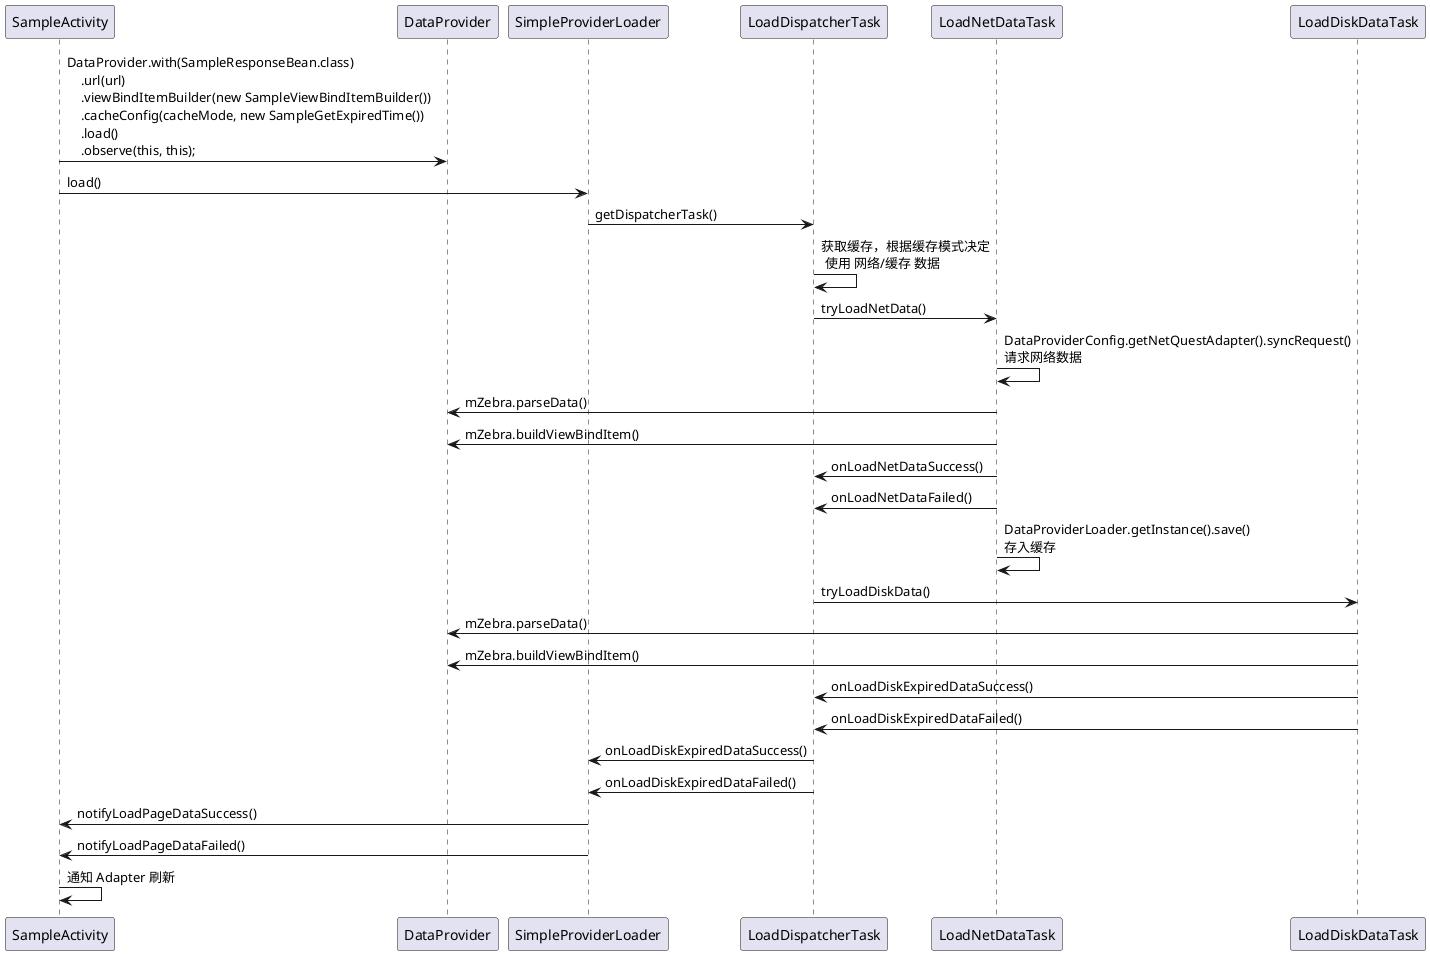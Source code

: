 @startuml
'Alice -> Bob: Authentication Request
'Bob --> Alice: Authentication Response
'
'Alice -> Bob: Another authentication Request
'Alice <-- Bob: another authentication Response

'SampleActivity -> DataProviderLoader: load(BaseDataProvider)

SampleActivity -> DataProvider: DataProvider.with(SampleResponseBean.class)\n    .url(url)\n    .viewBindItemBuilder(new SampleViewBindItemBuilder())\n    .cacheConfig(cacheMode, new SampleGetExpiredTime())\n    .load()\n    .observe(this, this);

SampleActivity -> SimpleProviderLoader : load()

SimpleProviderLoader -> LoadDispatcherTask: getDispatcherTask()

LoadDispatcherTask -> LoadDispatcherTask: 获取缓存，根据缓存模式决定\n 使用 网络/缓存 数据

LoadDispatcherTask -> LoadNetDataTask: tryLoadNetData()

LoadNetDataTask -> LoadNetDataTask: DataProviderConfig.getNetQuestAdapter().syncRequest()\n请求网络数据

LoadNetDataTask -> DataProvider:  mZebra.parseData()

LoadNetDataTask -> DataProvider:  mZebra.buildViewBindItem()

LoadNetDataTask -> LoadDispatcherTask: onLoadNetDataSuccess()

LoadNetDataTask -> LoadDispatcherTask: onLoadNetDataFailed()

LoadNetDataTask -> LoadNetDataTask: DataProviderLoader.getInstance().save()\n存入缓存


LoadDispatcherTask -> LoadDiskDataTask: tryLoadDiskData()


LoadDiskDataTask -> DataProvider:  mZebra.parseData()

LoadDiskDataTask -> DataProvider:  mZebra.buildViewBindItem()

LoadDiskDataTask -> LoadDispatcherTask: onLoadDiskExpiredDataSuccess()

LoadDiskDataTask -> LoadDispatcherTask: onLoadDiskExpiredDataFailed()

LoadDispatcherTask -> SimpleProviderLoader: onLoadDiskExpiredDataSuccess()

LoadDispatcherTask -> SimpleProviderLoader: onLoadDiskExpiredDataFailed()

SimpleProviderLoader -> SampleActivity: notifyLoadPageDataSuccess()

SimpleProviderLoader -> SampleActivity: notifyLoadPageDataFailed()

SampleActivity -> SampleActivity: 通知 Adapter 刷新

@enduml